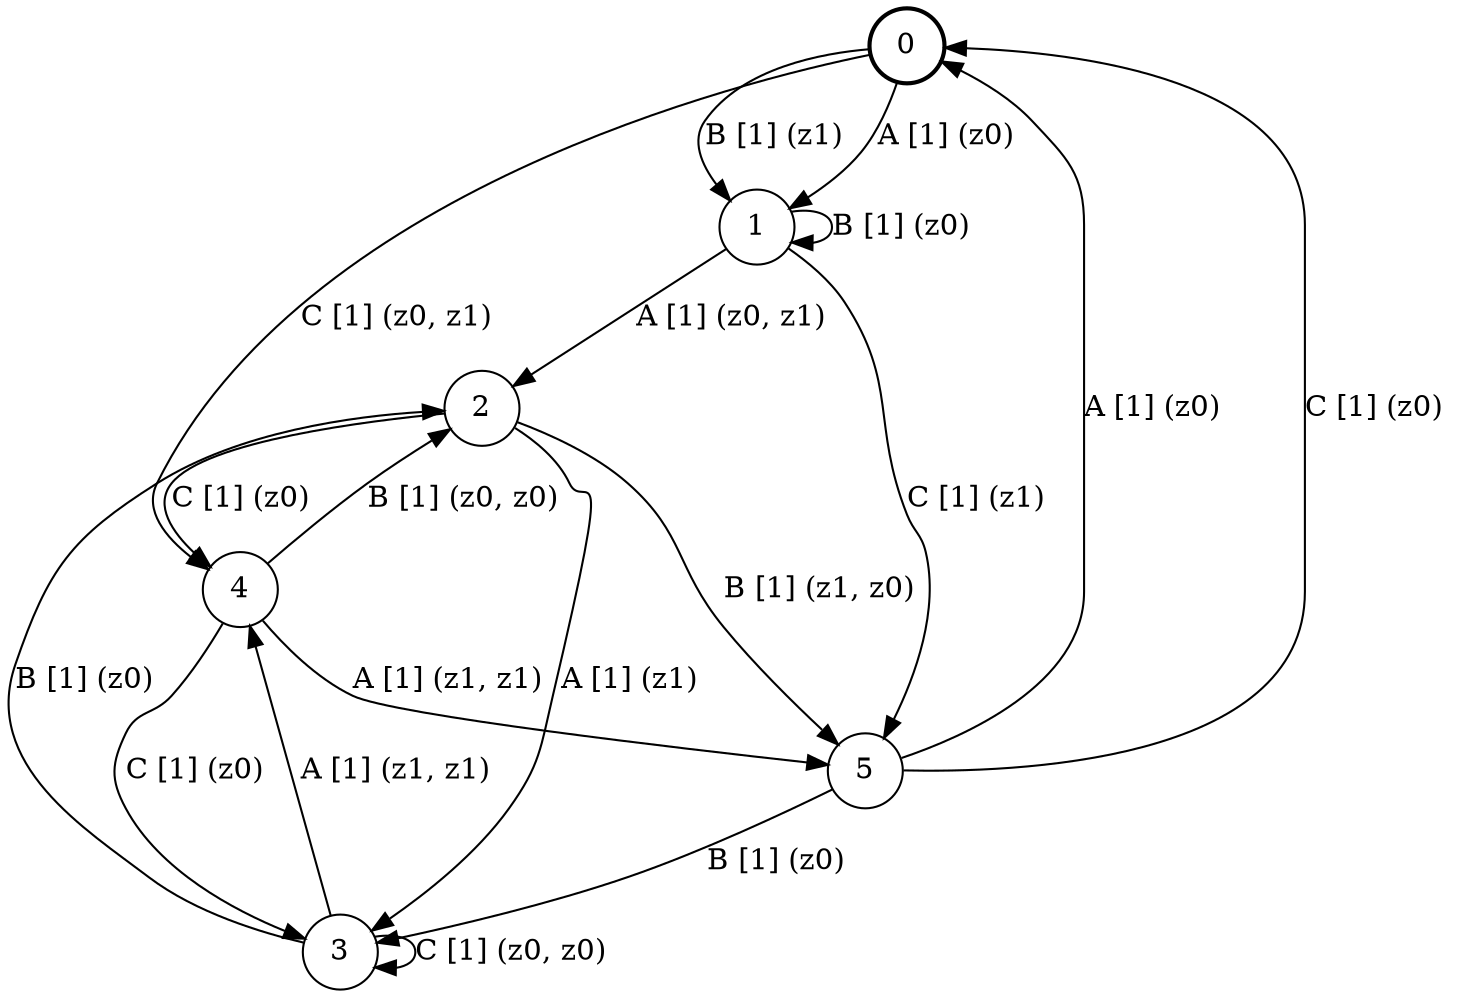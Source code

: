 # generated file, don't try to modify
# command: dot -Tpng <filename> > tree.png
digraph Automaton {
    node [shape = circle];
    0 [style = "bold"];
    0 -> 1 [label = "A [1] (z0) "];
    0 -> 1 [label = "B [1] (z1) "];
    0 -> 4 [label = "C [1] (z0, z1) "];
    1 -> 2 [label = "A [1] (z0, z1) "];
    1 -> 1 [label = "B [1] (z0) "];
    1 -> 5 [label = "C [1] (z1) "];
    2 -> 3 [label = "A [1] (z1) "];
    2 -> 5 [label = "B [1] (z1, z0) "];
    2 -> 4 [label = "C [1] (z0) "];
    3 -> 4 [label = "A [1] (z1, z1) "];
    3 -> 2 [label = "B [1] (z0) "];
    3 -> 3 [label = "C [1] (z0, z0) "];
    4 -> 5 [label = "A [1] (z1, z1) "];
    4 -> 2 [label = "B [1] (z0, z0) "];
    4 -> 3 [label = "C [1] (z0) "];
    5 -> 0 [label = "A [1] (z0) "];
    5 -> 3 [label = "B [1] (z0) "];
    5 -> 0 [label = "C [1] (z0) "];
}
